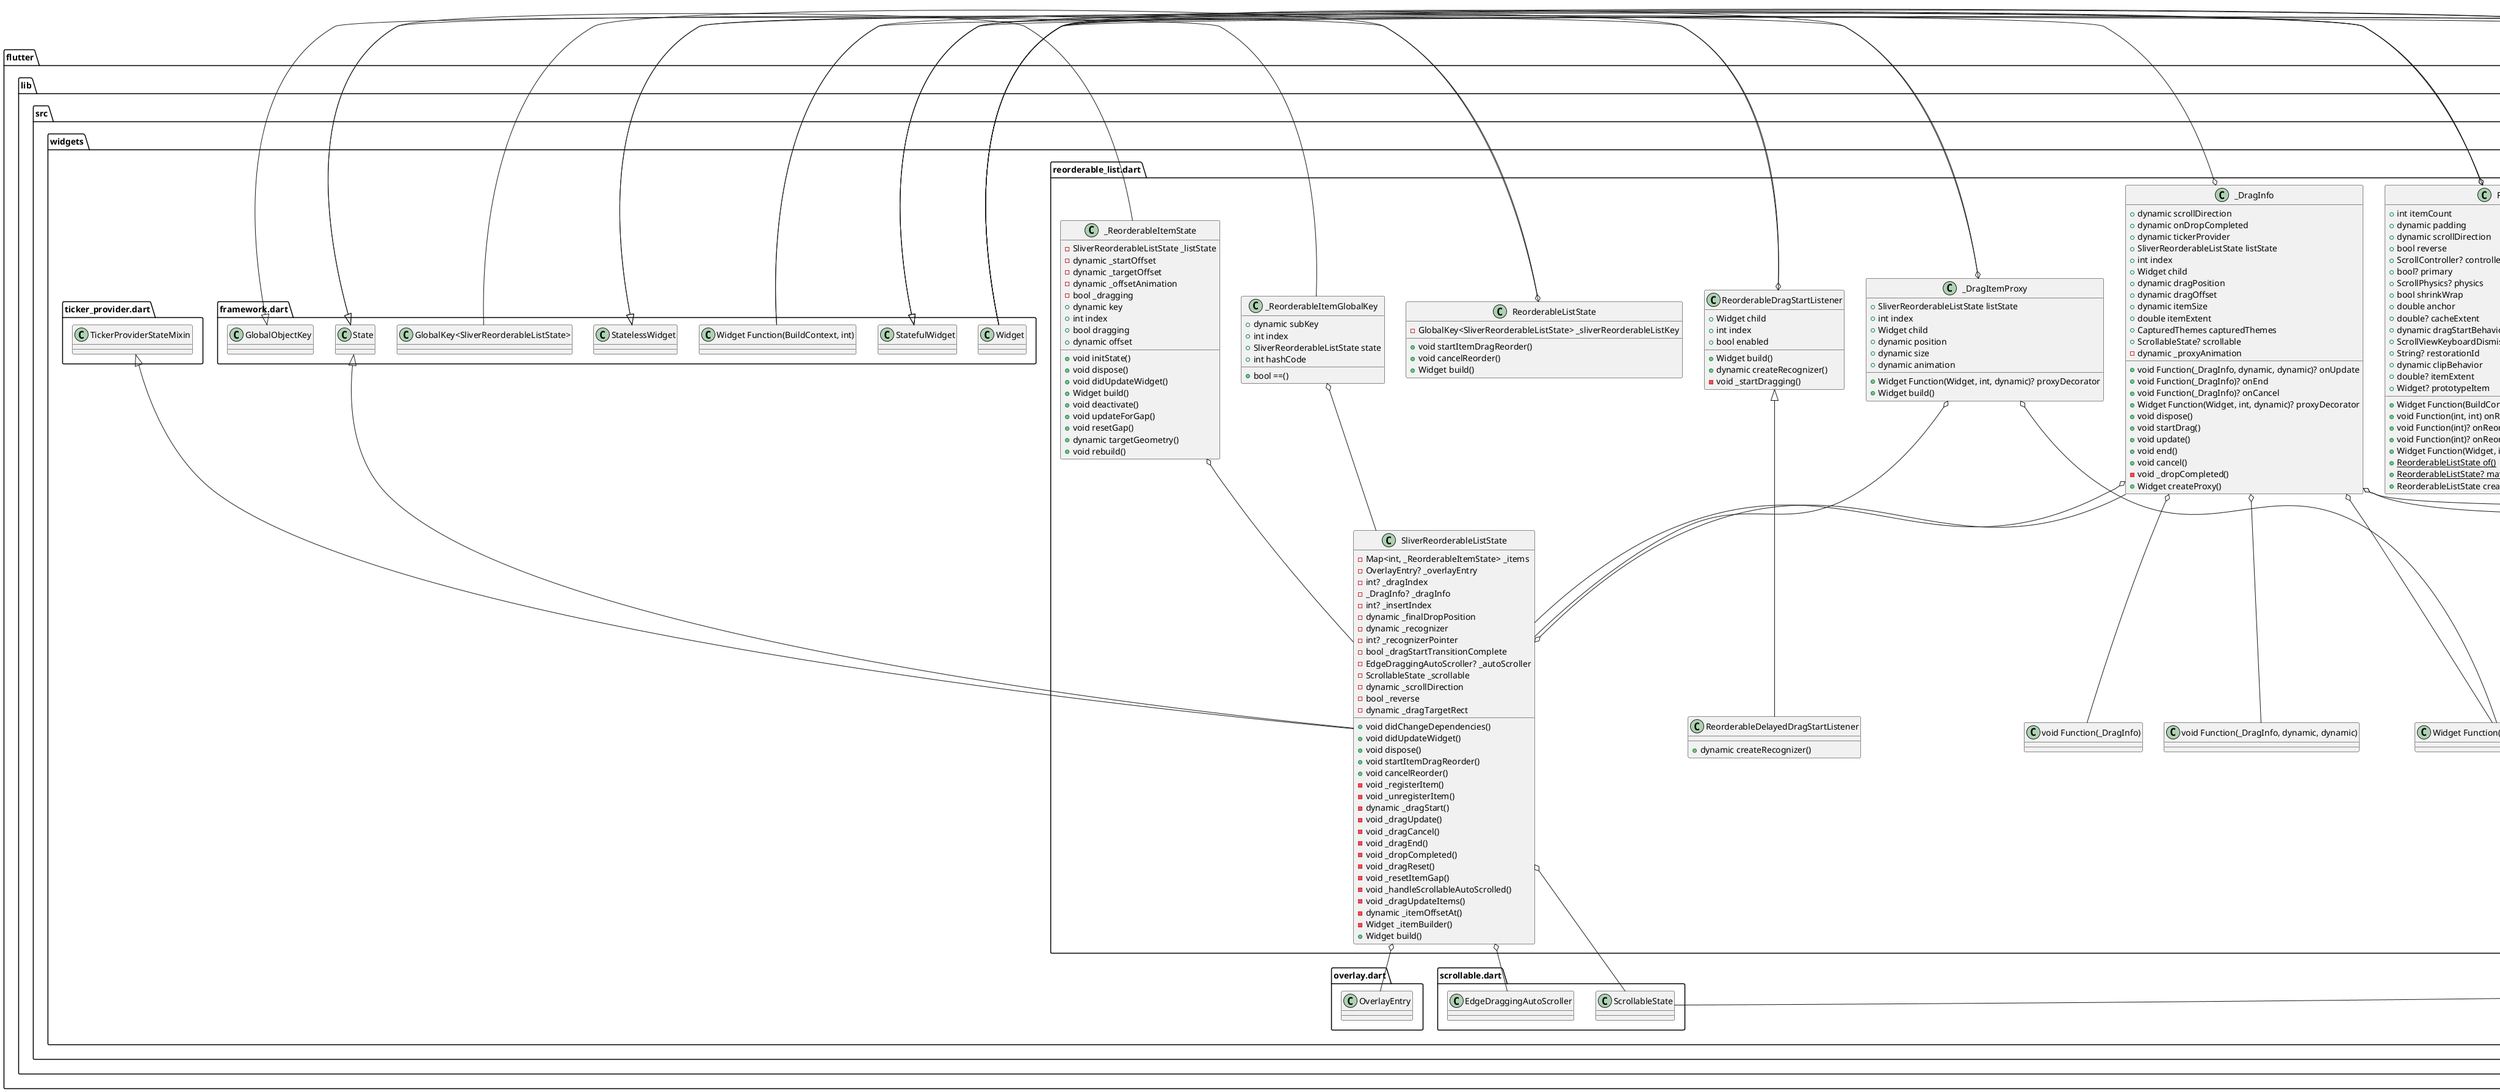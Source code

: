@startuml
set namespaceSeparator ::

class "flutter::lib::src::widgets::reorderable_list.dart::ReorderableList" {
  +Widget Function(BuildContext, int) itemBuilder
  +int itemCount
  +void Function(int, int) onReorder
  +void Function(int)? onReorderStart
  +void Function(int)? onReorderEnd
  +Widget Function(Widget, int, dynamic)? proxyDecorator
  +dynamic padding
  +dynamic scrollDirection
  +bool reverse
  +ScrollController? controller
  +bool? primary
  +ScrollPhysics? physics
  +bool shrinkWrap
  +double anchor
  +double? cacheExtent
  +dynamic dragStartBehavior
  +ScrollViewKeyboardDismissBehavior keyboardDismissBehavior
  +String? restorationId
  +dynamic clipBehavior
  +double? itemExtent
  +Widget? prototypeItem
  {static} +ReorderableListState of()
  {static} +ReorderableListState? maybeOf()
  +ReorderableListState createState()
}

"flutter::lib::src::widgets::reorderable_list.dart::ReorderableList" o-- "flutter::lib::src::widgets::framework.dart::Widget Function(BuildContext, int)"
"flutter::lib::src::widgets::reorderable_list.dart::ReorderableList" o-- "flutter::lib::src::widgets::reorderable_list.dart::void Function(int, int)"
"flutter::lib::src::widgets::reorderable_list.dart::ReorderableList" o-- "null::void Function(int)"
"flutter::lib::src::widgets::reorderable_list.dart::ReorderableList" o-- "flutter::lib::src::widgets::reorderable_list.dart::Widget Function(Widget, int, dynamic)"
"flutter::lib::src::widgets::reorderable_list.dart::ReorderableList" o-- "flutter::lib::src::widgets::scroll_controller.dart::ScrollController"
"flutter::lib::src::widgets::reorderable_list.dart::ReorderableList" o-- "flutter::lib::src::widgets::scroll_physics.dart::ScrollPhysics"
"flutter::lib::src::widgets::reorderable_list.dart::ReorderableList" o-- "flutter::lib::src::widgets::scroll_view.dart::ScrollViewKeyboardDismissBehavior"
"flutter::lib::src::widgets::reorderable_list.dart::ReorderableList" o-- "flutter::lib::src::widgets::framework.dart::Widget"
"flutter::lib::src::widgets::framework.dart::StatefulWidget" <|-- "flutter::lib::src::widgets::reorderable_list.dart::ReorderableList"

class "flutter::lib::src::widgets::reorderable_list.dart::ReorderableListState" {
  -GlobalKey<SliverReorderableListState> _sliverReorderableListKey
  +void startItemDragReorder()
  +void cancelReorder()
  +Widget build()
}

"flutter::lib::src::widgets::reorderable_list.dart::ReorderableListState" o-- "flutter::lib::src::widgets::framework.dart::GlobalKey<SliverReorderableListState>"
"flutter::lib::src::widgets::framework.dart::State" <|-- "flutter::lib::src::widgets::reorderable_list.dart::ReorderableListState"

class "flutter::lib::src::widgets::reorderable_list.dart::SliverReorderableList" {
  +Widget Function(BuildContext, int) itemBuilder
  +int? Function(dynamic)? findChildIndexCallback
  +int itemCount
  +void Function(int, int) onReorder
  +void Function(int)? onReorderStart
  +void Function(int)? onReorderEnd
  +Widget Function(Widget, int, dynamic)? proxyDecorator
  +double? itemExtent
  +Widget? prototypeItem
  +SliverReorderableListState createState()
  {static} +SliverReorderableListState of()
  {static} +SliverReorderableListState? maybeOf()
}

"flutter::lib::src::widgets::reorderable_list.dart::SliverReorderableList" o-- "flutter::lib::src::widgets::framework.dart::Widget Function(BuildContext, int)"
"flutter::lib::src::widgets::reorderable_list.dart::SliverReorderableList" o-- "flutter::lib::src::widgets::sliver.dart::int Function(dynamic)"
"flutter::lib::src::widgets::reorderable_list.dart::SliverReorderableList" o-- "flutter::lib::src::widgets::reorderable_list.dart::void Function(int, int)"
"flutter::lib::src::widgets::reorderable_list.dart::SliverReorderableList" o-- "null::void Function(int)"
"flutter::lib::src::widgets::reorderable_list.dart::SliverReorderableList" o-- "flutter::lib::src::widgets::reorderable_list.dart::Widget Function(Widget, int, dynamic)"
"flutter::lib::src::widgets::reorderable_list.dart::SliverReorderableList" o-- "flutter::lib::src::widgets::framework.dart::Widget"
"flutter::lib::src::widgets::framework.dart::StatefulWidget" <|-- "flutter::lib::src::widgets::reorderable_list.dart::SliverReorderableList"

class "flutter::lib::src::widgets::reorderable_list.dart::SliverReorderableListState" {
  -Map<int, _ReorderableItemState> _items
  -OverlayEntry? _overlayEntry
  -int? _dragIndex
  -_DragInfo? _dragInfo
  -int? _insertIndex
  -dynamic _finalDropPosition
  -dynamic _recognizer
  -int? _recognizerPointer
  -bool _dragStartTransitionComplete
  -EdgeDraggingAutoScroller? _autoScroller
  -ScrollableState _scrollable
  -dynamic _scrollDirection
  -bool _reverse
  -dynamic _dragTargetRect
  +void didChangeDependencies()
  +void didUpdateWidget()
  +void dispose()
  +void startItemDragReorder()
  +void cancelReorder()
  -void _registerItem()
  -void _unregisterItem()
  -dynamic _dragStart()
  -void _dragUpdate()
  -void _dragCancel()
  -void _dragEnd()
  -void _dropCompleted()
  -void _dragReset()
  -void _resetItemGap()
  -void _handleScrollableAutoScrolled()
  -void _dragUpdateItems()
  -dynamic _itemOffsetAt()
  -Widget _itemBuilder()
  +Widget build()
}

"flutter::lib::src::widgets::reorderable_list.dart::SliverReorderableListState" o-- "flutter::lib::src::widgets::overlay.dart::OverlayEntry"
"flutter::lib::src::widgets::reorderable_list.dart::SliverReorderableListState" o-- "flutter::lib::src::widgets::reorderable_list.dart::_DragInfo"
"flutter::lib::src::widgets::reorderable_list.dart::SliverReorderableListState" o-- "flutter::lib::src::widgets::scrollable.dart::EdgeDraggingAutoScroller"
"flutter::lib::src::widgets::reorderable_list.dart::SliverReorderableListState" o-- "flutter::lib::src::widgets::scrollable.dart::ScrollableState"
"flutter::lib::src::widgets::framework.dart::State" <|-- "flutter::lib::src::widgets::reorderable_list.dart::SliverReorderableListState"
"flutter::lib::src::widgets::ticker_provider.dart::TickerProviderStateMixin" <|-- "flutter::lib::src::widgets::reorderable_list.dart::SliverReorderableListState"

class "flutter::lib::src::widgets::reorderable_list.dart::_ReorderableItem" {
  +int index
  +Widget child
  +CapturedThemes capturedThemes
  +_ReorderableItemState createState()
}

"flutter::lib::src::widgets::reorderable_list.dart::_ReorderableItem" o-- "flutter::lib::src::widgets::framework.dart::Widget"
"flutter::lib::src::widgets::reorderable_list.dart::_ReorderableItem" o-- "flutter::lib::src::widgets::inherited_theme.dart::CapturedThemes"
"flutter::lib::src::widgets::framework.dart::StatefulWidget" <|-- "flutter::lib::src::widgets::reorderable_list.dart::_ReorderableItem"

class "flutter::lib::src::widgets::reorderable_list.dart::_ReorderableItemState" {
  -SliverReorderableListState _listState
  -dynamic _startOffset
  -dynamic _targetOffset
  -dynamic _offsetAnimation
  -bool _dragging
  +dynamic key
  +int index
  +bool dragging
  +dynamic offset
  +void initState()
  +void dispose()
  +void didUpdateWidget()
  +Widget build()
  +void deactivate()
  +void updateForGap()
  +void resetGap()
  +dynamic targetGeometry()
  +void rebuild()
}

"flutter::lib::src::widgets::reorderable_list.dart::_ReorderableItemState" o-- "flutter::lib::src::widgets::reorderable_list.dart::SliverReorderableListState"
"flutter::lib::src::widgets::framework.dart::State" <|-- "flutter::lib::src::widgets::reorderable_list.dart::_ReorderableItemState"

class "flutter::lib::src::widgets::reorderable_list.dart::ReorderableDragStartListener" {
  +Widget child
  +int index
  +bool enabled
  +Widget build()
  +dynamic createRecognizer()
  -void _startDragging()
}

"flutter::lib::src::widgets::reorderable_list.dart::ReorderableDragStartListener" o-- "flutter::lib::src::widgets::framework.dart::Widget"
"flutter::lib::src::widgets::framework.dart::StatelessWidget" <|-- "flutter::lib::src::widgets::reorderable_list.dart::ReorderableDragStartListener"

class "flutter::lib::src::widgets::reorderable_list.dart::ReorderableDelayedDragStartListener" {
  +dynamic createRecognizer()
}

"flutter::lib::src::widgets::reorderable_list.dart::ReorderableDragStartListener" <|-- "flutter::lib::src::widgets::reorderable_list.dart::ReorderableDelayedDragStartListener"

class "flutter::lib::src::widgets::reorderable_list.dart::_DragInfo" {
  +dynamic scrollDirection
  +void Function(_DragInfo, dynamic, dynamic)? onUpdate
  +void Function(_DragInfo)? onEnd
  +void Function(_DragInfo)? onCancel
  +dynamic onDropCompleted
  +Widget Function(Widget, int, dynamic)? proxyDecorator
  +dynamic tickerProvider
  +SliverReorderableListState listState
  +int index
  +Widget child
  +dynamic dragPosition
  +dynamic dragOffset
  +dynamic itemSize
  +double itemExtent
  +CapturedThemes capturedThemes
  +ScrollableState? scrollable
  -dynamic _proxyAnimation
  +void dispose()
  +void startDrag()
  +void update()
  +void end()
  +void cancel()
  -void _dropCompleted()
  +Widget createProxy()
}

"flutter::lib::src::widgets::reorderable_list.dart::_DragInfo" o-- "flutter::lib::src::widgets::reorderable_list.dart::void Function(_DragInfo, dynamic, dynamic)"
"flutter::lib::src::widgets::reorderable_list.dart::_DragInfo" o-- "flutter::lib::src::widgets::reorderable_list.dart::void Function(_DragInfo)"
"flutter::lib::src::widgets::reorderable_list.dart::_DragInfo" o-- "flutter::lib::src::widgets::reorderable_list.dart::Widget Function(Widget, int, dynamic)"
"flutter::lib::src::widgets::reorderable_list.dart::_DragInfo" o-- "flutter::lib::src::widgets::reorderable_list.dart::SliverReorderableListState"
"flutter::lib::src::widgets::reorderable_list.dart::_DragInfo" o-- "flutter::lib::src::widgets::framework.dart::Widget"
"flutter::lib::src::widgets::reorderable_list.dart::_DragInfo" o-- "flutter::lib::src::widgets::inherited_theme.dart::CapturedThemes"
"flutter::lib::src::widgets::reorderable_list.dart::_DragInfo" o-- "flutter::lib::src::widgets::scrollable.dart::ScrollableState"

class "flutter::lib::src::widgets::reorderable_list.dart::_DragItemProxy" {
  +SliverReorderableListState listState
  +int index
  +Widget child
  +dynamic position
  +dynamic size
  +dynamic animation
  +Widget Function(Widget, int, dynamic)? proxyDecorator
  +Widget build()
}

"flutter::lib::src::widgets::reorderable_list.dart::_DragItemProxy" o-- "flutter::lib::src::widgets::reorderable_list.dart::SliverReorderableListState"
"flutter::lib::src::widgets::reorderable_list.dart::_DragItemProxy" o-- "flutter::lib::src::widgets::framework.dart::Widget"
"flutter::lib::src::widgets::reorderable_list.dart::_DragItemProxy" o-- "flutter::lib::src::widgets::reorderable_list.dart::Widget Function(Widget, int, dynamic)"
"flutter::lib::src::widgets::framework.dart::StatelessWidget" <|-- "flutter::lib::src::widgets::reorderable_list.dart::_DragItemProxy"

class "flutter::lib::src::widgets::reorderable_list.dart::_ReorderableItemGlobalKey" {
  +dynamic subKey
  +int index
  +SliverReorderableListState state
  +int hashCode
  +bool ==()
}

"flutter::lib::src::widgets::reorderable_list.dart::_ReorderableItemGlobalKey" o-- "flutter::lib::src::widgets::reorderable_list.dart::SliverReorderableListState"
"flutter::lib::src::widgets::framework.dart::GlobalObjectKey" <|-- "flutter::lib::src::widgets::reorderable_list.dart::_ReorderableItemGlobalKey"


@enduml